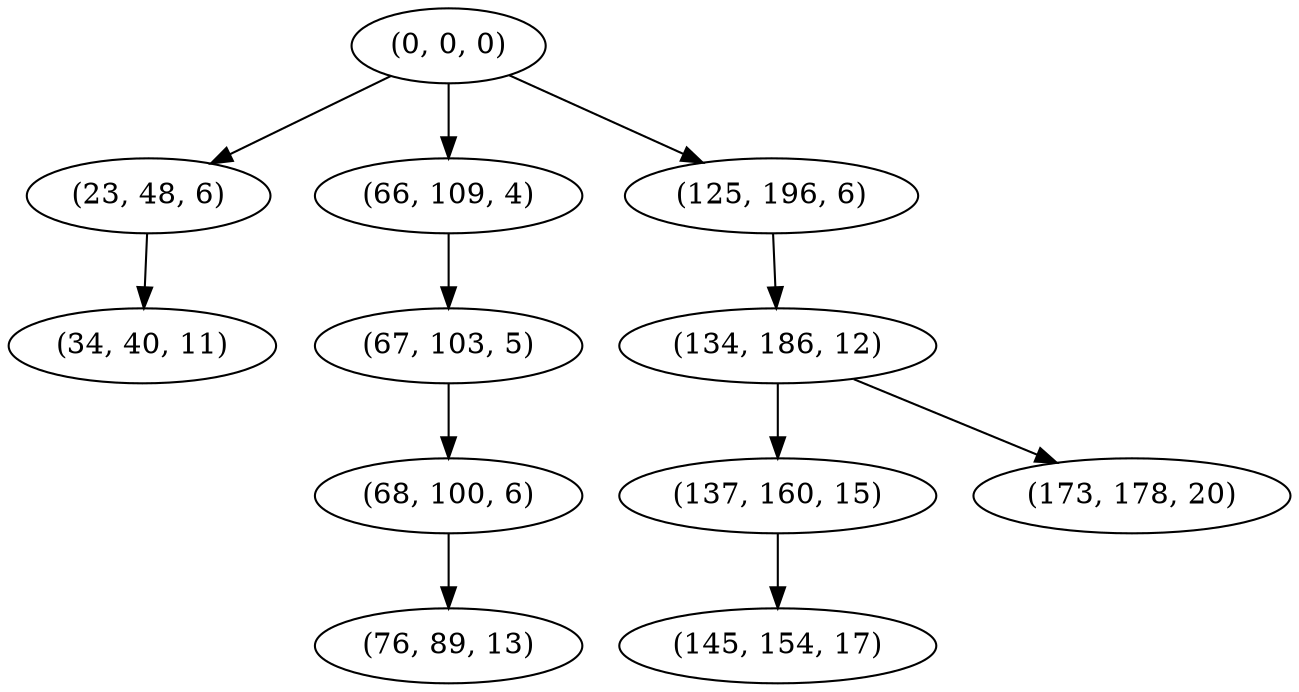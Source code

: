 digraph tree {
    "(0, 0, 0)";
    "(23, 48, 6)";
    "(34, 40, 11)";
    "(66, 109, 4)";
    "(67, 103, 5)";
    "(68, 100, 6)";
    "(76, 89, 13)";
    "(125, 196, 6)";
    "(134, 186, 12)";
    "(137, 160, 15)";
    "(145, 154, 17)";
    "(173, 178, 20)";
    "(0, 0, 0)" -> "(23, 48, 6)";
    "(0, 0, 0)" -> "(66, 109, 4)";
    "(0, 0, 0)" -> "(125, 196, 6)";
    "(23, 48, 6)" -> "(34, 40, 11)";
    "(66, 109, 4)" -> "(67, 103, 5)";
    "(67, 103, 5)" -> "(68, 100, 6)";
    "(68, 100, 6)" -> "(76, 89, 13)";
    "(125, 196, 6)" -> "(134, 186, 12)";
    "(134, 186, 12)" -> "(137, 160, 15)";
    "(134, 186, 12)" -> "(173, 178, 20)";
    "(137, 160, 15)" -> "(145, 154, 17)";
}
